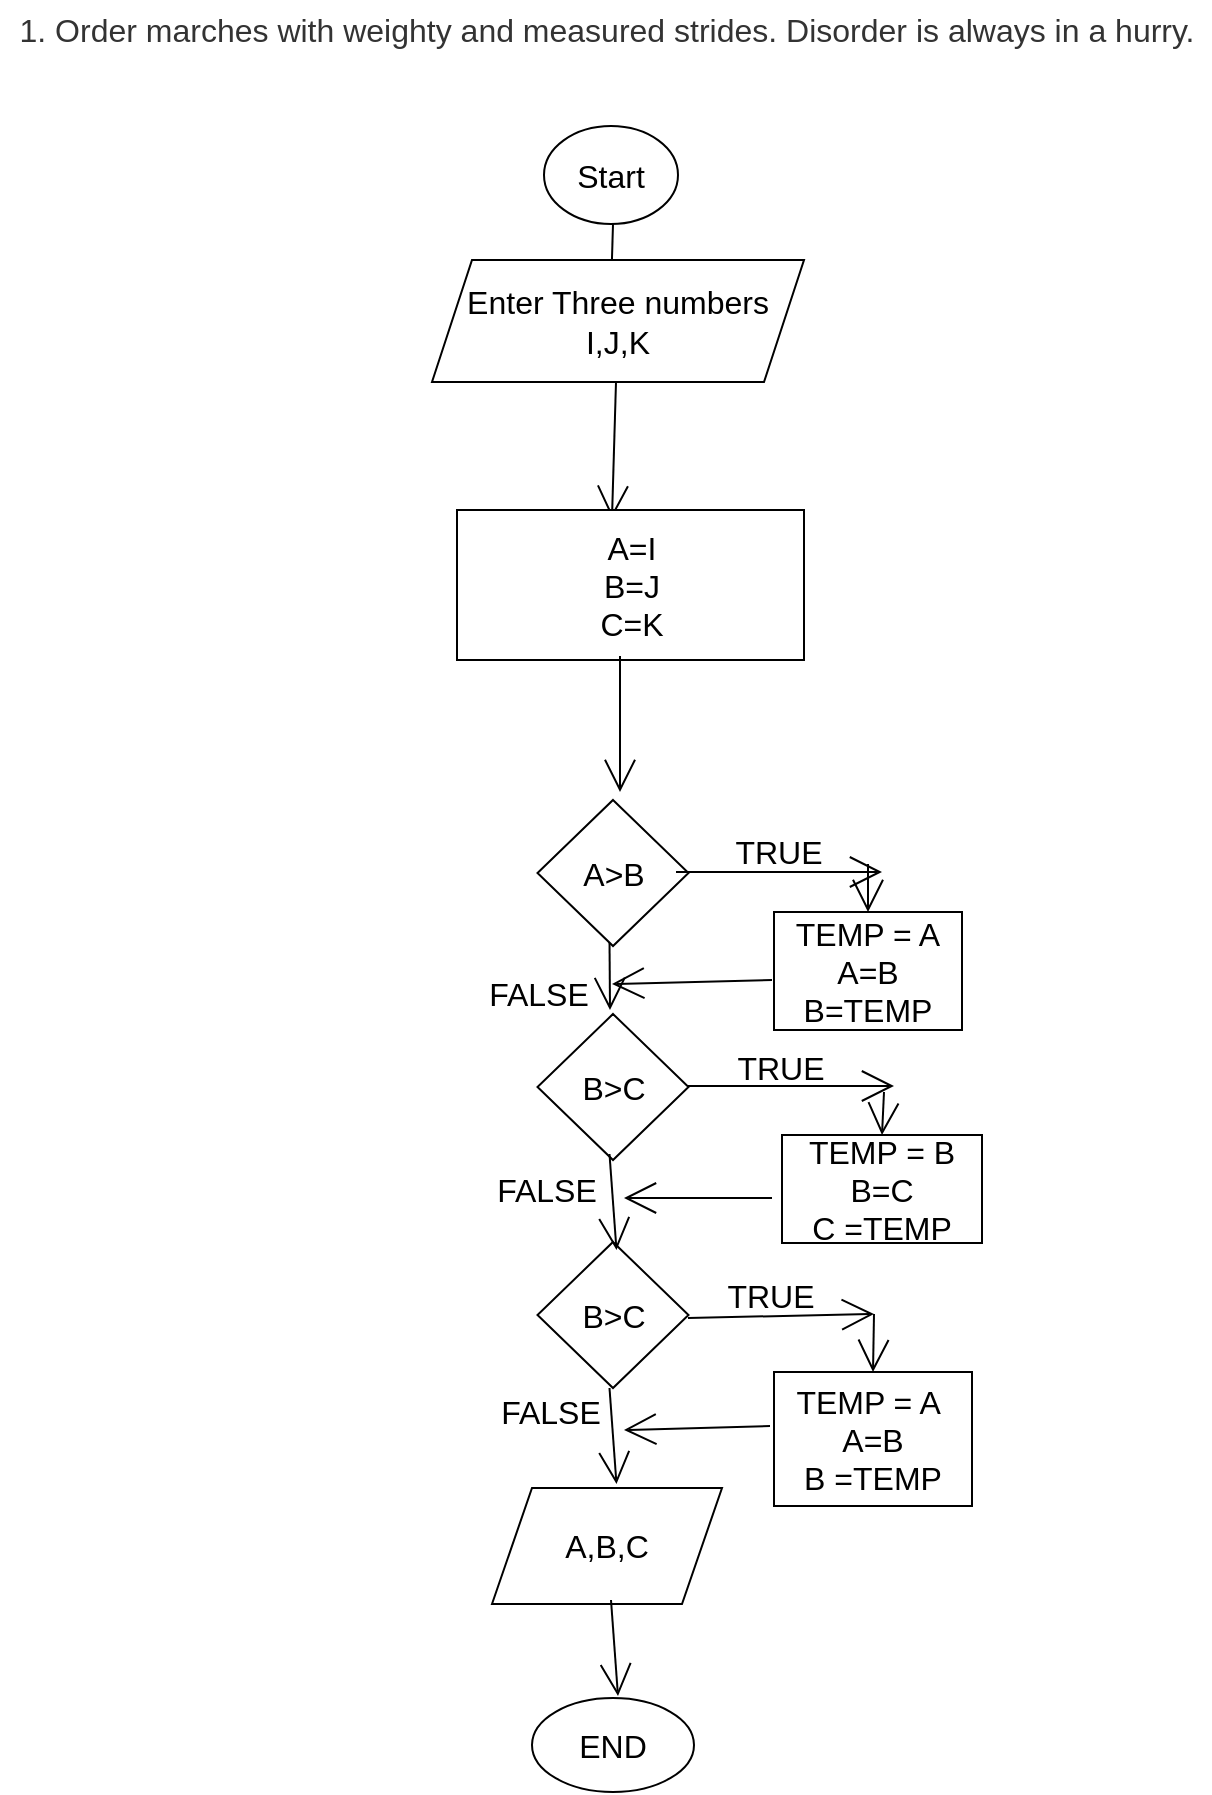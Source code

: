 <mxfile version="20.5.3" type="github">
  <diagram id="ZOZqnD1yYS-OkSdULsZs" name="Page-1">
    <mxGraphModel dx="1718" dy="1531" grid="1" gridSize="10" guides="1" tooltips="1" connect="1" arrows="1" fold="1" page="1" pageScale="1" pageWidth="850" pageHeight="1100" math="0" shadow="0">
      <root>
        <mxCell id="0" />
        <mxCell id="1" parent="0" />
        <mxCell id="lavz1fw5G-ez8bK98r5R-1" value="Start" style="ellipse;whiteSpace=wrap;html=1;fontSize=16;" parent="1" vertex="1">
          <mxGeometry x="238" y="1" width="67" height="49" as="geometry" />
        </mxCell>
        <mxCell id="lavz1fw5G-ez8bK98r5R-2" value="" style="edgeStyle=none;orthogonalLoop=1;jettySize=auto;html=1;rounded=0;fontSize=12;endArrow=open;startSize=14;endSize=14;sourcePerimeterSpacing=8;targetPerimeterSpacing=8;curved=1;" parent="1" edge="1">
          <mxGeometry width="140" relative="1" as="geometry">
            <mxPoint x="272.5" y="50" as="sourcePoint" />
            <mxPoint x="270.5" y="118" as="targetPoint" />
            <Array as="points" />
          </mxGeometry>
        </mxCell>
        <mxCell id="lavz1fw5G-ez8bK98r5R-3" value="Enter Three numbers&lt;br&gt;I,J,K" style="shape=parallelogram;perimeter=parallelogramPerimeter;whiteSpace=wrap;html=1;fixedSize=1;fontSize=16;" parent="1" vertex="1">
          <mxGeometry x="182" y="68" width="186" height="61" as="geometry" />
        </mxCell>
        <mxCell id="lavz1fw5G-ez8bK98r5R-4" value="" style="edgeStyle=none;orthogonalLoop=1;jettySize=auto;html=1;rounded=0;fontSize=12;endArrow=open;startSize=14;endSize=14;sourcePerimeterSpacing=8;targetPerimeterSpacing=8;curved=1;" parent="1" edge="1">
          <mxGeometry width="140" relative="1" as="geometry">
            <mxPoint x="274" y="129" as="sourcePoint" />
            <mxPoint x="272" y="197" as="targetPoint" />
            <Array as="points" />
          </mxGeometry>
        </mxCell>
        <mxCell id="lavz1fw5G-ez8bK98r5R-5" value="A=I&lt;br&gt;B=J&lt;br&gt;C=K" style="rounded=0;whiteSpace=wrap;html=1;fontSize=16;" parent="1" vertex="1">
          <mxGeometry x="194.5" y="193" width="173.5" height="75" as="geometry" />
        </mxCell>
        <mxCell id="lavz1fw5G-ez8bK98r5R-7" value="A,B,C" style="shape=parallelogram;perimeter=parallelogramPerimeter;whiteSpace=wrap;html=1;fixedSize=1;fontSize=16;" parent="1" vertex="1">
          <mxGeometry x="212" y="682" width="115" height="58" as="geometry" />
        </mxCell>
        <mxCell id="lavz1fw5G-ez8bK98r5R-8" value="" style="edgeStyle=none;orthogonalLoop=1;jettySize=auto;html=1;rounded=0;fontSize=12;endArrow=open;startSize=14;endSize=14;sourcePerimeterSpacing=8;targetPerimeterSpacing=8;curved=1;" parent="1" edge="1">
          <mxGeometry width="140" relative="1" as="geometry">
            <mxPoint x="276" y="266" as="sourcePoint" />
            <mxPoint x="276" y="334" as="targetPoint" />
            <Array as="points" />
          </mxGeometry>
        </mxCell>
        <mxCell id="lavz1fw5G-ez8bK98r5R-9" value="" style="edgeStyle=none;orthogonalLoop=1;jettySize=auto;html=1;rounded=0;fontSize=12;endArrow=open;startSize=14;endSize=14;sourcePerimeterSpacing=8;targetPerimeterSpacing=8;curved=1;" parent="1" edge="1">
          <mxGeometry width="140" relative="1" as="geometry">
            <mxPoint x="270.75" y="408" as="sourcePoint" />
            <mxPoint x="271" y="443" as="targetPoint" />
            <Array as="points" />
          </mxGeometry>
        </mxCell>
        <mxCell id="lavz1fw5G-ez8bK98r5R-11" value="A&amp;gt;B" style="rhombus;whiteSpace=wrap;html=1;fontSize=16;" parent="1" vertex="1">
          <mxGeometry x="234.75" y="338" width="75.5" height="73" as="geometry" />
        </mxCell>
        <mxCell id="lavz1fw5G-ez8bK98r5R-12" value="B&amp;gt;C" style="rhombus;whiteSpace=wrap;html=1;fontSize=16;" parent="1" vertex="1">
          <mxGeometry x="234.75" y="445" width="75.5" height="73" as="geometry" />
        </mxCell>
        <mxCell id="lavz1fw5G-ez8bK98r5R-13" value="B&amp;gt;C" style="rhombus;whiteSpace=wrap;html=1;fontSize=16;" parent="1" vertex="1">
          <mxGeometry x="234.75" y="559" width="75.5" height="73" as="geometry" />
        </mxCell>
        <mxCell id="lavz1fw5G-ez8bK98r5R-15" value="" style="edgeStyle=none;orthogonalLoop=1;jettySize=auto;html=1;rounded=0;fontSize=12;endArrow=open;startSize=14;endSize=14;sourcePerimeterSpacing=8;targetPerimeterSpacing=8;curved=1;" parent="1" edge="1">
          <mxGeometry width="140" relative="1" as="geometry">
            <mxPoint x="270.75" y="515" as="sourcePoint" />
            <mxPoint x="274.25" y="563" as="targetPoint" />
            <Array as="points" />
          </mxGeometry>
        </mxCell>
        <mxCell id="lavz1fw5G-ez8bK98r5R-16" value="TEMP = A&lt;br&gt;A=B&lt;br&gt;B=TEMP" style="rounded=0;whiteSpace=wrap;html=1;fontSize=16;" parent="1" vertex="1">
          <mxGeometry x="353" y="394" width="94" height="59" as="geometry" />
        </mxCell>
        <mxCell id="lavz1fw5G-ez8bK98r5R-17" value="" style="edgeStyle=none;orthogonalLoop=1;jettySize=auto;html=1;rounded=0;fontSize=12;endArrow=open;startSize=14;endSize=14;sourcePerimeterSpacing=8;targetPerimeterSpacing=8;curved=1;" parent="1" edge="1">
          <mxGeometry width="140" relative="1" as="geometry">
            <mxPoint x="304" y="374" as="sourcePoint" />
            <mxPoint x="407" y="374" as="targetPoint" />
            <Array as="points" />
          </mxGeometry>
        </mxCell>
        <mxCell id="lavz1fw5G-ez8bK98r5R-18" value="" style="edgeStyle=none;orthogonalLoop=1;jettySize=auto;html=1;rounded=0;fontSize=12;endArrow=open;startSize=14;endSize=14;sourcePerimeterSpacing=8;targetPerimeterSpacing=8;curved=1;" parent="1" edge="1">
          <mxGeometry width="140" relative="1" as="geometry">
            <mxPoint x="352" y="428" as="sourcePoint" />
            <mxPoint x="272" y="430" as="targetPoint" />
            <Array as="points" />
          </mxGeometry>
        </mxCell>
        <mxCell id="lavz1fw5G-ez8bK98r5R-19" value="" style="edgeStyle=none;orthogonalLoop=1;jettySize=auto;html=1;rounded=0;fontSize=12;endArrow=open;startSize=14;endSize=14;sourcePerimeterSpacing=8;targetPerimeterSpacing=8;curved=1;entryX=0.5;entryY=0;entryDx=0;entryDy=0;" parent="1" target="lavz1fw5G-ez8bK98r5R-16" edge="1">
          <mxGeometry width="140" relative="1" as="geometry">
            <mxPoint x="400" y="370" as="sourcePoint" />
            <mxPoint x="498" y="374" as="targetPoint" />
            <Array as="points" />
          </mxGeometry>
        </mxCell>
        <mxCell id="lavz1fw5G-ez8bK98r5R-21" value="TEMP = B&lt;br&gt;B=C&lt;br&gt;C =TEMP" style="rounded=0;whiteSpace=wrap;html=1;fontSize=16;" parent="1" vertex="1">
          <mxGeometry x="357" y="505.5" width="100" height="54" as="geometry" />
        </mxCell>
        <mxCell id="lavz1fw5G-ez8bK98r5R-22" value="" style="edgeStyle=none;orthogonalLoop=1;jettySize=auto;html=1;rounded=0;fontSize=12;endArrow=open;startSize=14;endSize=14;sourcePerimeterSpacing=8;targetPerimeterSpacing=8;curved=1;" parent="1" edge="1">
          <mxGeometry width="140" relative="1" as="geometry">
            <mxPoint x="310" y="481" as="sourcePoint" />
            <mxPoint x="413" y="481" as="targetPoint" />
            <Array as="points" />
          </mxGeometry>
        </mxCell>
        <mxCell id="lavz1fw5G-ez8bK98r5R-23" value="" style="edgeStyle=none;orthogonalLoop=1;jettySize=auto;html=1;rounded=0;fontSize=12;endArrow=open;startSize=14;endSize=14;sourcePerimeterSpacing=8;targetPerimeterSpacing=8;curved=1;" parent="1" edge="1">
          <mxGeometry width="140" relative="1" as="geometry">
            <mxPoint x="352" y="537" as="sourcePoint" />
            <mxPoint x="278" y="537" as="targetPoint" />
            <Array as="points" />
          </mxGeometry>
        </mxCell>
        <mxCell id="lavz1fw5G-ez8bK98r5R-24" value="TEMP = A&amp;nbsp;&lt;br&gt;A=B&lt;br&gt;B =TEMP" style="rounded=0;whiteSpace=wrap;html=1;fontSize=16;" parent="1" vertex="1">
          <mxGeometry x="353" y="624" width="99" height="67" as="geometry" />
        </mxCell>
        <mxCell id="lavz1fw5G-ez8bK98r5R-25" value="" style="edgeStyle=none;orthogonalLoop=1;jettySize=auto;html=1;rounded=0;fontSize=12;endArrow=open;startSize=14;endSize=14;sourcePerimeterSpacing=8;targetPerimeterSpacing=8;curved=1;" parent="1" edge="1">
          <mxGeometry width="140" relative="1" as="geometry">
            <mxPoint x="310" y="597" as="sourcePoint" />
            <mxPoint x="403" y="595" as="targetPoint" />
            <Array as="points" />
          </mxGeometry>
        </mxCell>
        <mxCell id="lavz1fw5G-ez8bK98r5R-26" value="" style="edgeStyle=none;orthogonalLoop=1;jettySize=auto;html=1;rounded=0;fontSize=12;endArrow=open;startSize=14;endSize=14;sourcePerimeterSpacing=8;targetPerimeterSpacing=8;curved=1;" parent="1" edge="1">
          <mxGeometry width="140" relative="1" as="geometry">
            <mxPoint x="351" y="651" as="sourcePoint" />
            <mxPoint x="278" y="653" as="targetPoint" />
            <Array as="points" />
          </mxGeometry>
        </mxCell>
        <mxCell id="lavz1fw5G-ez8bK98r5R-27" value="" style="edgeStyle=none;orthogonalLoop=1;jettySize=auto;html=1;rounded=0;fontSize=12;endArrow=open;startSize=14;endSize=14;sourcePerimeterSpacing=8;targetPerimeterSpacing=8;curved=1;" parent="1" edge="1">
          <mxGeometry width="140" relative="1" as="geometry">
            <mxPoint x="270.75" y="632" as="sourcePoint" />
            <mxPoint x="274.25" y="680" as="targetPoint" />
            <Array as="points" />
          </mxGeometry>
        </mxCell>
        <mxCell id="lavz1fw5G-ez8bK98r5R-28" value="END" style="ellipse;whiteSpace=wrap;html=1;fontSize=16;" parent="1" vertex="1">
          <mxGeometry x="232" y="787" width="81" height="47" as="geometry" />
        </mxCell>
        <mxCell id="lavz1fw5G-ez8bK98r5R-29" value="" style="edgeStyle=none;orthogonalLoop=1;jettySize=auto;html=1;rounded=0;fontSize=12;endArrow=open;startSize=14;endSize=14;sourcePerimeterSpacing=8;targetPerimeterSpacing=8;curved=1;" parent="1" edge="1">
          <mxGeometry width="140" relative="1" as="geometry">
            <mxPoint x="271.5" y="738" as="sourcePoint" />
            <mxPoint x="275" y="786" as="targetPoint" />
            <Array as="points" />
          </mxGeometry>
        </mxCell>
        <mxCell id="lavz1fw5G-ez8bK98r5R-30" value="FALSE" style="text;html=1;align=center;verticalAlign=middle;resizable=0;points=[];autosize=1;strokeColor=none;fillColor=none;fontSize=16;" parent="1" vertex="1">
          <mxGeometry x="205" y="517" width="68" height="31" as="geometry" />
        </mxCell>
        <mxCell id="lavz1fw5G-ez8bK98r5R-31" value="FALSE" style="text;html=1;align=center;verticalAlign=middle;resizable=0;points=[];autosize=1;strokeColor=none;fillColor=none;fontSize=16;" parent="1" vertex="1">
          <mxGeometry x="201" y="419" width="68" height="31" as="geometry" />
        </mxCell>
        <mxCell id="lavz1fw5G-ez8bK98r5R-32" value="FALSE" style="text;html=1;align=center;verticalAlign=middle;resizable=0;points=[];autosize=1;strokeColor=none;fillColor=none;fontSize=16;" parent="1" vertex="1">
          <mxGeometry x="207" y="628" width="68" height="31" as="geometry" />
        </mxCell>
        <mxCell id="lavz1fw5G-ez8bK98r5R-33" value="TRUE" style="text;html=1;align=center;verticalAlign=middle;resizable=0;points=[];autosize=1;strokeColor=none;fillColor=none;fontSize=16;" parent="1" vertex="1">
          <mxGeometry x="320" y="570" width="62" height="31" as="geometry" />
        </mxCell>
        <mxCell id="lavz1fw5G-ez8bK98r5R-34" value="TRUE" style="text;html=1;align=center;verticalAlign=middle;resizable=0;points=[];autosize=1;strokeColor=none;fillColor=none;fontSize=16;" parent="1" vertex="1">
          <mxGeometry x="325" y="456" width="62" height="31" as="geometry" />
        </mxCell>
        <mxCell id="lavz1fw5G-ez8bK98r5R-35" value="TRUE" style="text;html=1;align=center;verticalAlign=middle;resizable=0;points=[];autosize=1;strokeColor=none;fillColor=none;fontSize=16;" parent="1" vertex="1">
          <mxGeometry x="324" y="348" width="62" height="31" as="geometry" />
        </mxCell>
        <mxCell id="lavz1fw5G-ez8bK98r5R-39" value="" style="edgeStyle=none;orthogonalLoop=1;jettySize=auto;html=1;rounded=0;fontSize=12;endArrow=open;startSize=14;endSize=14;sourcePerimeterSpacing=8;targetPerimeterSpacing=8;curved=1;entryX=0.5;entryY=0;entryDx=0;entryDy=0;" parent="1" target="lavz1fw5G-ez8bK98r5R-21" edge="1">
          <mxGeometry width="140" relative="1" as="geometry">
            <mxPoint x="408" y="484" as="sourcePoint" />
            <mxPoint x="148" y="600" as="targetPoint" />
            <Array as="points" />
          </mxGeometry>
        </mxCell>
        <mxCell id="lavz1fw5G-ez8bK98r5R-41" value="" style="edgeStyle=none;orthogonalLoop=1;jettySize=auto;html=1;rounded=0;fontSize=12;endArrow=open;startSize=14;endSize=14;sourcePerimeterSpacing=8;targetPerimeterSpacing=8;curved=1;entryX=0.5;entryY=0;entryDx=0;entryDy=0;" parent="1" target="lavz1fw5G-ez8bK98r5R-24" edge="1">
          <mxGeometry width="140" relative="1" as="geometry">
            <mxPoint x="403" y="595" as="sourcePoint" />
            <mxPoint x="550" y="597" as="targetPoint" />
            <Array as="points" />
          </mxGeometry>
        </mxCell>
        <mxCell id="lavz1fw5G-ez8bK98r5R-42" value="&lt;h3 style=&quot;box-sizing: border-box; font-family: aktiv-grotesk, sans-serif; font-weight: 500; line-height: 1.1; color: rgb(51, 51, 51); margin-top: 0px; margin-bottom: 0px; font-size: 16px; text-align: start;&quot; class=&quot;panel-title&quot;&gt;1. Order marches with weighty and measured strides. Disorder is always in a hurry.&lt;/h3&gt;" style="text;html=1;align=center;verticalAlign=middle;resizable=0;points=[];autosize=1;strokeColor=none;fillColor=none;fontSize=16;" parent="1" vertex="1">
          <mxGeometry x="-34" y="-62" width="605" height="30" as="geometry" />
        </mxCell>
      </root>
    </mxGraphModel>
  </diagram>
</mxfile>
